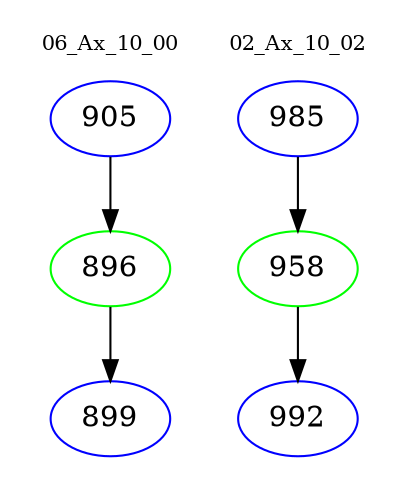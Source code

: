digraph{
subgraph cluster_0 {
color = white
label = "06_Ax_10_00";
fontsize=10;
T0_905 [label="905", color="blue"]
T0_905 -> T0_896 [color="black"]
T0_896 [label="896", color="green"]
T0_896 -> T0_899 [color="black"]
T0_899 [label="899", color="blue"]
}
subgraph cluster_1 {
color = white
label = "02_Ax_10_02";
fontsize=10;
T1_985 [label="985", color="blue"]
T1_985 -> T1_958 [color="black"]
T1_958 [label="958", color="green"]
T1_958 -> T1_992 [color="black"]
T1_992 [label="992", color="blue"]
}
}
